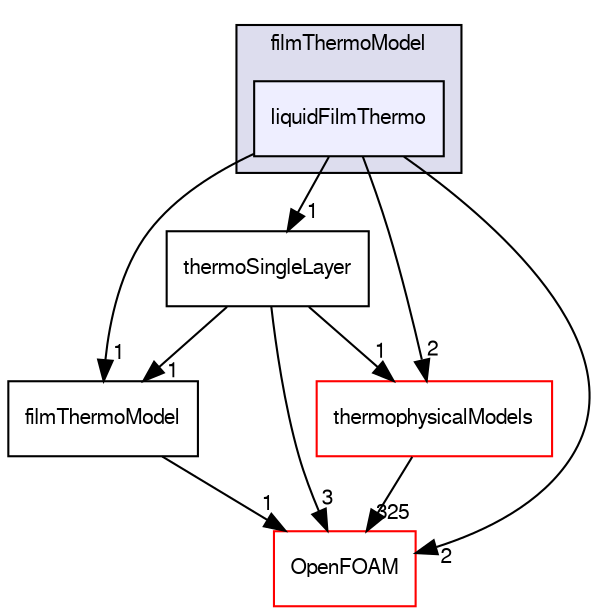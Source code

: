 digraph "src/regionModels/surfaceFilmModels/submodels/kinematic/filmThermoModel/liquidFilmThermo" {
  bgcolor=transparent;
  compound=true
  node [ fontsize="10", fontname="FreeSans"];
  edge [ labelfontsize="10", labelfontname="FreeSans"];
  subgraph clusterdir_316ed8c8c990b1f605656b6abeafc157 {
    graph [ bgcolor="#ddddee", pencolor="black", label="filmThermoModel" fontname="FreeSans", fontsize="10", URL="dir_316ed8c8c990b1f605656b6abeafc157.html"]
  dir_7e2e1c61d3037120d3674f688c8ec618 [shape=box, label="liquidFilmThermo", style="filled", fillcolor="#eeeeff", pencolor="black", URL="dir_7e2e1c61d3037120d3674f688c8ec618.html"];
  }
  dir_ace9ddf4436ac19d16c24b262d3e197b [shape=box label="thermoSingleLayer" URL="dir_ace9ddf4436ac19d16c24b262d3e197b.html"];
  dir_a82069edf8ea24c350b428b74e4a3f94 [shape=box label="filmThermoModel" URL="dir_a82069edf8ea24c350b428b74e4a3f94.html"];
  dir_2778d089ec5c4f66810b11f753867003 [shape=box label="thermophysicalModels" color="red" URL="dir_2778d089ec5c4f66810b11f753867003.html"];
  dir_c5473ff19b20e6ec4dfe5c310b3778a8 [shape=box label="OpenFOAM" color="red" URL="dir_c5473ff19b20e6ec4dfe5c310b3778a8.html"];
  dir_ace9ddf4436ac19d16c24b262d3e197b->dir_a82069edf8ea24c350b428b74e4a3f94 [headlabel="1", labeldistance=1.5 headhref="dir_002430_002394.html"];
  dir_ace9ddf4436ac19d16c24b262d3e197b->dir_2778d089ec5c4f66810b11f753867003 [headlabel="1", labeldistance=1.5 headhref="dir_002430_001070.html"];
  dir_ace9ddf4436ac19d16c24b262d3e197b->dir_c5473ff19b20e6ec4dfe5c310b3778a8 [headlabel="3", labeldistance=1.5 headhref="dir_002430_001732.html"];
  dir_a82069edf8ea24c350b428b74e4a3f94->dir_c5473ff19b20e6ec4dfe5c310b3778a8 [headlabel="1", labeldistance=1.5 headhref="dir_002394_001732.html"];
  dir_2778d089ec5c4f66810b11f753867003->dir_c5473ff19b20e6ec4dfe5c310b3778a8 [headlabel="325", labeldistance=1.5 headhref="dir_001070_001732.html"];
  dir_7e2e1c61d3037120d3674f688c8ec618->dir_ace9ddf4436ac19d16c24b262d3e197b [headlabel="1", labeldistance=1.5 headhref="dir_002395_002430.html"];
  dir_7e2e1c61d3037120d3674f688c8ec618->dir_a82069edf8ea24c350b428b74e4a3f94 [headlabel="1", labeldistance=1.5 headhref="dir_002395_002394.html"];
  dir_7e2e1c61d3037120d3674f688c8ec618->dir_2778d089ec5c4f66810b11f753867003 [headlabel="2", labeldistance=1.5 headhref="dir_002395_001070.html"];
  dir_7e2e1c61d3037120d3674f688c8ec618->dir_c5473ff19b20e6ec4dfe5c310b3778a8 [headlabel="2", labeldistance=1.5 headhref="dir_002395_001732.html"];
}
